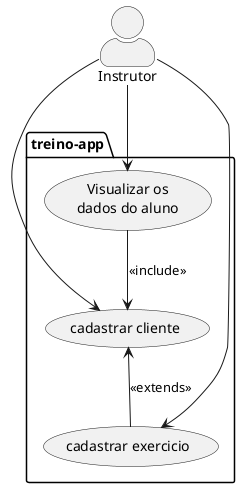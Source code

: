 @startuml

skinparam actorStyle awesome

actor Instrutor as i

package treino-app{
    usecase "cadastrar cliente" as UC1
    usecase "cadastrar exercicio" as UC2
    usecase UC3 as "
        Visualizar os
        dados do aluno
    "
}

i --> UC1
i --> UC2
UC1 <-- UC2: <<extends>>
i --> UC3
UC3 --> UC1:  <<include>>


@enduml
